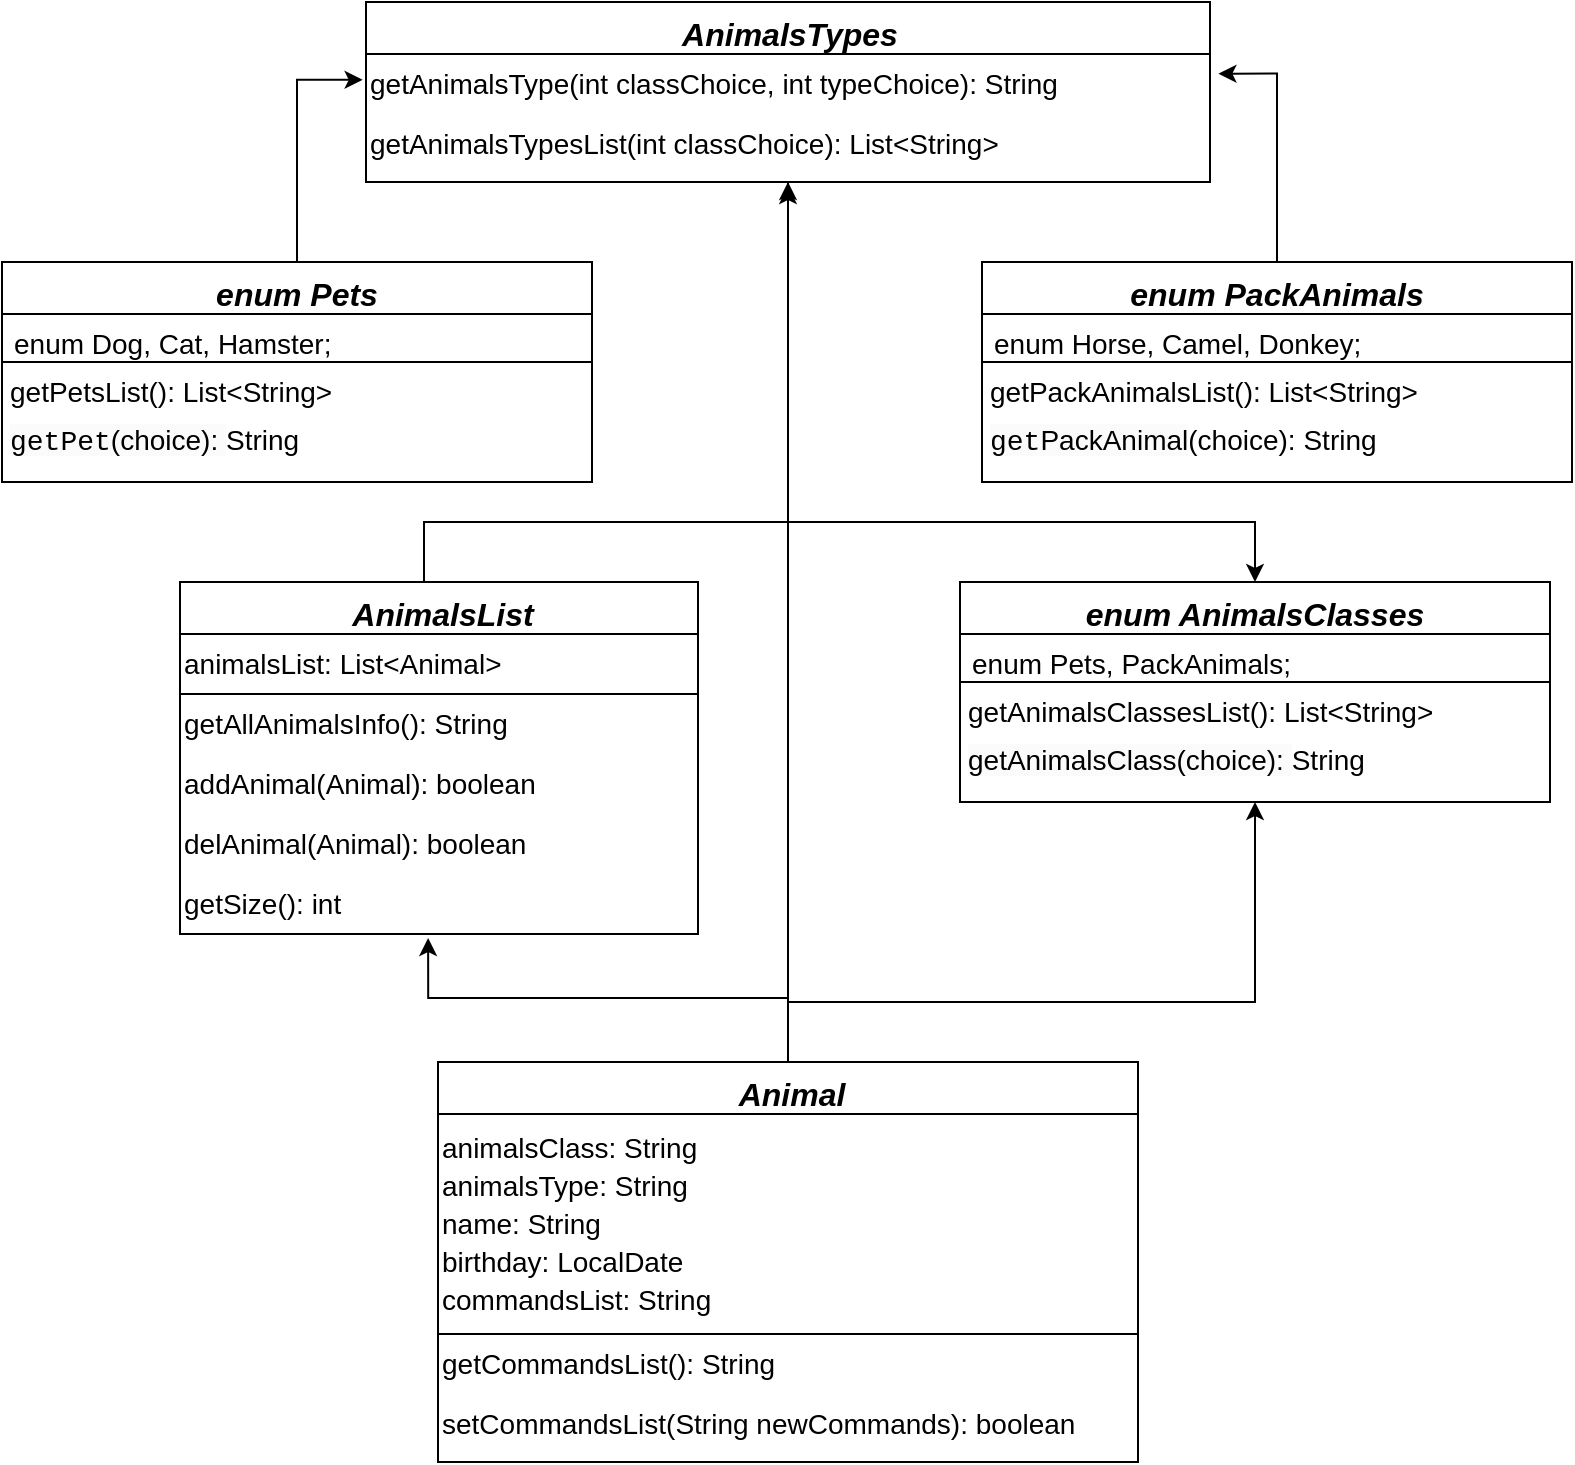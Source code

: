 <mxfile version="24.8.2">
  <diagram id="C5RBs43oDa-KdzZeNtuy" name="Page-1">
    <mxGraphModel dx="1760" dy="868" grid="1" gridSize="10" guides="1" tooltips="1" connect="1" arrows="1" fold="1" page="1" pageScale="1" pageWidth="827" pageHeight="1169" math="0" shadow="0">
      <root>
        <mxCell id="WIyWlLk6GJQsqaUBKTNV-0" />
        <mxCell id="WIyWlLk6GJQsqaUBKTNV-1" parent="WIyWlLk6GJQsqaUBKTNV-0" />
        <mxCell id="zkfFHV4jXpPFQw0GAbJ--0" value="enum AnimalsClasses" style="swimlane;fontStyle=3;align=center;verticalAlign=top;childLayout=stackLayout;horizontal=1;startSize=26;horizontalStack=0;resizeParent=1;resizeLast=0;collapsible=1;marginBottom=0;rounded=0;shadow=0;strokeWidth=1;fontSize=16;container=0;" parent="WIyWlLk6GJQsqaUBKTNV-1" vertex="1">
          <mxGeometry x="500" y="320" width="295" height="110" as="geometry">
            <mxRectangle x="310" y="20" width="160" height="26" as="alternateBounds" />
          </mxGeometry>
        </mxCell>
        <mxCell id="zkfFHV4jXpPFQw0GAbJ--1" value="enum Pets, PackAnimals;" style="text;align=left;verticalAlign=top;spacingLeft=4;spacingRight=4;overflow=hidden;rotatable=0;points=[[0,0.5],[1,0.5]];portConstraint=eastwest;fontSize=14;container=0;strokeColor=default;" parent="zkfFHV4jXpPFQw0GAbJ--0" vertex="1">
          <mxGeometry y="26" width="295" height="24" as="geometry" />
        </mxCell>
        <mxCell id="9Qz7oygmxvyIA7aPLoJ9-54" value="getAnimalsClassesList(): List&lt;String&gt;" style="text;align=left;verticalAlign=top;spacingLeft=2;spacingRight=4;overflow=hidden;rotatable=0;points=[[0,0.5],[1,0.5]];portConstraint=eastwest;fontSize=14;container=0;" vertex="1" parent="zkfFHV4jXpPFQw0GAbJ--0">
          <mxGeometry y="50" width="295" height="24" as="geometry" />
        </mxCell>
        <mxCell id="9Qz7oygmxvyIA7aPLoJ9-55" value="&lt;span style=&quot;color: rgb(0, 0, 0); font-family: Helvetica; font-size: 14px; font-style: normal; font-variant-ligatures: normal; font-variant-caps: normal; font-weight: 400; letter-spacing: normal; orphans: 2; text-indent: 0px; text-transform: none; widows: 2; word-spacing: 0px; -webkit-text-stroke-width: 0px; white-space: nowrap; background-color: rgb(251, 251, 251); text-decoration-thickness: initial; text-decoration-style: initial; text-decoration-color: initial; float: none; display: inline !important;&quot;&gt;getAnimalsClass(choice):&amp;nbsp;&lt;/span&gt;&lt;span style=&quot;font-size: 14px;&quot;&gt;String&lt;/span&gt;" style="text;html=1;align=left;verticalAlign=middle;resizable=0;points=[];autosize=1;strokeColor=none;fillColor=none;spacingLeft=2;" vertex="1" parent="zkfFHV4jXpPFQw0GAbJ--0">
          <mxGeometry y="74" width="295" height="30" as="geometry" />
        </mxCell>
        <mxCell id="9Qz7oygmxvyIA7aPLoJ9-56" value="enum Pets" style="swimlane;fontStyle=3;align=center;verticalAlign=top;childLayout=stackLayout;horizontal=1;startSize=26;horizontalStack=0;resizeParent=1;resizeLast=0;collapsible=1;marginBottom=0;rounded=0;shadow=0;strokeWidth=1;fontSize=16;container=0;" vertex="1" parent="WIyWlLk6GJQsqaUBKTNV-1">
          <mxGeometry x="21" y="160" width="295" height="110" as="geometry">
            <mxRectangle x="310" y="20" width="160" height="26" as="alternateBounds" />
          </mxGeometry>
        </mxCell>
        <mxCell id="9Qz7oygmxvyIA7aPLoJ9-57" value="enum Dog, Cat, Hamster;" style="text;align=left;verticalAlign=top;spacingLeft=4;spacingRight=4;overflow=hidden;rotatable=0;points=[[0,0.5],[1,0.5]];portConstraint=eastwest;fontSize=14;container=0;strokeColor=default;" vertex="1" parent="9Qz7oygmxvyIA7aPLoJ9-56">
          <mxGeometry y="26" width="295" height="24" as="geometry" />
        </mxCell>
        <mxCell id="9Qz7oygmxvyIA7aPLoJ9-58" value="getPetsList(): List&lt;String&gt; " style="text;align=left;verticalAlign=top;spacingLeft=2;spacingRight=4;overflow=hidden;rotatable=0;points=[[0,0.5],[1,0.5]];portConstraint=eastwest;fontSize=14;container=0;" vertex="1" parent="9Qz7oygmxvyIA7aPLoJ9-56">
          <mxGeometry y="50" width="295" height="24" as="geometry" />
        </mxCell>
        <mxCell id="9Qz7oygmxvyIA7aPLoJ9-59" value="&lt;font style=&quot;font-size: 14px;&quot;&gt;&lt;span style=&quot;font-family: Helvetica; font-style: normal; font-variant-ligatures: normal; font-variant-caps: normal; font-weight: 400; letter-spacing: normal; orphans: 2; text-indent: 0px; text-transform: none; widows: 2; word-spacing: 0px; -webkit-text-stroke-width: 0px; white-space: nowrap; background-color: rgb(251, 251, 251); text-decoration-thickness: initial; text-decoration-style: initial; text-decoration-color: initial; float: none; display: inline !important;&quot;&gt;&lt;span style=&quot;font-family: Consolas, &amp;quot;Courier New&amp;quot;, monospace; white-space-collapse: preserve;&quot;&gt;getPet&lt;/span&gt;(choice):&amp;nbsp;&lt;/span&gt;String&lt;/font&gt;" style="text;html=1;align=left;verticalAlign=middle;resizable=0;points=[];autosize=1;strokeColor=none;fillColor=none;spacingLeft=2;" vertex="1" parent="9Qz7oygmxvyIA7aPLoJ9-56">
          <mxGeometry y="74" width="295" height="30" as="geometry" />
        </mxCell>
        <mxCell id="9Qz7oygmxvyIA7aPLoJ9-60" value="enum PackAnimals" style="swimlane;fontStyle=3;align=center;verticalAlign=top;childLayout=stackLayout;horizontal=1;startSize=26;horizontalStack=0;resizeParent=1;resizeLast=0;collapsible=1;marginBottom=0;rounded=0;shadow=0;strokeWidth=1;fontSize=16;container=0;" vertex="1" parent="WIyWlLk6GJQsqaUBKTNV-1">
          <mxGeometry x="511" y="160" width="295" height="110" as="geometry">
            <mxRectangle x="310" y="20" width="160" height="26" as="alternateBounds" />
          </mxGeometry>
        </mxCell>
        <mxCell id="9Qz7oygmxvyIA7aPLoJ9-61" value="enum Horse, Camel, Donkey;" style="text;align=left;verticalAlign=top;spacingLeft=4;spacingRight=4;overflow=hidden;rotatable=0;points=[[0,0.5],[1,0.5]];portConstraint=eastwest;fontSize=14;container=0;strokeColor=default;" vertex="1" parent="9Qz7oygmxvyIA7aPLoJ9-60">
          <mxGeometry y="26" width="295" height="24" as="geometry" />
        </mxCell>
        <mxCell id="9Qz7oygmxvyIA7aPLoJ9-62" value="getPackAnimalsList(): List&lt;String&gt; " style="text;align=left;verticalAlign=top;spacingLeft=2;spacingRight=4;overflow=hidden;rotatable=0;points=[[0,0.5],[1,0.5]];portConstraint=eastwest;fontSize=14;container=0;" vertex="1" parent="9Qz7oygmxvyIA7aPLoJ9-60">
          <mxGeometry y="50" width="295" height="24" as="geometry" />
        </mxCell>
        <mxCell id="9Qz7oygmxvyIA7aPLoJ9-63" value="&lt;font style=&quot;font-size: 14px;&quot;&gt;&lt;span style=&quot;font-family: Helvetica; font-style: normal; font-variant-ligatures: normal; font-variant-caps: normal; font-weight: 400; letter-spacing: normal; orphans: 2; text-indent: 0px; text-transform: none; widows: 2; word-spacing: 0px; -webkit-text-stroke-width: 0px; white-space: nowrap; background-color: rgb(251, 251, 251); text-decoration-thickness: initial; text-decoration-style: initial; text-decoration-color: initial; float: none; display: inline !important;&quot;&gt;&lt;span style=&quot;font-family: Consolas, &amp;quot;Courier New&amp;quot;, monospace; white-space-collapse: preserve;&quot;&gt;get&lt;/span&gt;PackAnimal&lt;/span&gt;&lt;/font&gt;&lt;span style=&quot;font-size: 14px;&quot;&gt;(choice):&amp;nbsp;&lt;/span&gt;&lt;span style=&quot;font-size: 14px; background-color: initial;&quot;&gt;String&lt;/span&gt;" style="text;html=1;align=left;verticalAlign=middle;resizable=0;points=[];autosize=1;strokeColor=none;fillColor=none;spacingLeft=2;" vertex="1" parent="9Qz7oygmxvyIA7aPLoJ9-60">
          <mxGeometry y="74" width="295" height="30" as="geometry" />
        </mxCell>
        <mxCell id="9Qz7oygmxvyIA7aPLoJ9-77" style="edgeStyle=orthogonalEdgeStyle;rounded=0;orthogonalLoop=1;jettySize=auto;html=1;exitX=0.5;exitY=1;exitDx=0;exitDy=0;entryX=0.5;entryY=0;entryDx=0;entryDy=0;" edge="1" parent="WIyWlLk6GJQsqaUBKTNV-1" source="9Qz7oygmxvyIA7aPLoJ9-64" target="zkfFHV4jXpPFQw0GAbJ--0">
          <mxGeometry relative="1" as="geometry">
            <Array as="points">
              <mxPoint x="414" y="290" />
              <mxPoint x="648" y="290" />
            </Array>
          </mxGeometry>
        </mxCell>
        <mxCell id="9Qz7oygmxvyIA7aPLoJ9-64" value="AnimalsTypes" style="swimlane;fontStyle=3;align=center;verticalAlign=top;childLayout=stackLayout;horizontal=1;startSize=26;horizontalStack=0;resizeParent=1;resizeLast=0;collapsible=1;marginBottom=0;rounded=0;shadow=0;strokeWidth=1;fontSize=16;container=0;spacingLeft=2;" vertex="1" parent="WIyWlLk6GJQsqaUBKTNV-1">
          <mxGeometry x="203" y="30" width="422" height="90" as="geometry">
            <mxRectangle x="310" y="20" width="160" height="26" as="alternateBounds" />
          </mxGeometry>
        </mxCell>
        <mxCell id="9Qz7oygmxvyIA7aPLoJ9-68" value="&lt;div style=&quot;font-size: 14px; line-height: 19px; white-space-collapse: preserve;&quot;&gt;&lt;span style=&quot;background-color: rgb(255, 255, 255);&quot;&gt;getAnimalsType(int classChoice, int typeChoice): &lt;/span&gt;&lt;span style=&quot;background-color: rgb(255, 255, 255);&quot;&gt;String &lt;/span&gt;&lt;/div&gt;" style="text;html=1;align=left;verticalAlign=middle;resizable=0;points=[];autosize=1;strokeColor=none;fillColor=none;" vertex="1" parent="9Qz7oygmxvyIA7aPLoJ9-64">
          <mxGeometry y="26" width="422" height="30" as="geometry" />
        </mxCell>
        <mxCell id="9Qz7oygmxvyIA7aPLoJ9-69" value="&lt;div style=&quot;font-size: 14px; line-height: 19px; white-space-collapse: preserve;&quot;&gt;&lt;span style=&quot;background-color: rgb(255, 255, 255);&quot;&gt;&lt;font face=&quot;Helvetica&quot;&gt;getAnimalsTypesList(int classChoice): &lt;/font&gt;&lt;/span&gt;&lt;span style=&quot;background-color: rgb(255, 255, 255);&quot;&gt;List&amp;lt;String&amp;gt; &lt;/span&gt;&lt;/div&gt;" style="text;html=1;align=left;verticalAlign=middle;resizable=0;points=[];autosize=1;strokeColor=none;fillColor=none;" vertex="1" parent="9Qz7oygmxvyIA7aPLoJ9-64">
          <mxGeometry y="56" width="422" height="30" as="geometry" />
        </mxCell>
        <mxCell id="9Qz7oygmxvyIA7aPLoJ9-70" style="edgeStyle=orthogonalEdgeStyle;rounded=0;orthogonalLoop=1;jettySize=auto;html=1;exitX=0.5;exitY=0;exitDx=0;exitDy=0;entryX=-0.004;entryY=0.431;entryDx=0;entryDy=0;entryPerimeter=0;" edge="1" parent="WIyWlLk6GJQsqaUBKTNV-1" source="9Qz7oygmxvyIA7aPLoJ9-56" target="9Qz7oygmxvyIA7aPLoJ9-68">
          <mxGeometry relative="1" as="geometry">
            <Array as="points">
              <mxPoint x="168" y="69" />
            </Array>
          </mxGeometry>
        </mxCell>
        <mxCell id="9Qz7oygmxvyIA7aPLoJ9-71" style="edgeStyle=orthogonalEdgeStyle;rounded=0;orthogonalLoop=1;jettySize=auto;html=1;exitX=0.5;exitY=0;exitDx=0;exitDy=0;entryX=1.01;entryY=0.328;entryDx=0;entryDy=0;entryPerimeter=0;" edge="1" parent="WIyWlLk6GJQsqaUBKTNV-1" source="9Qz7oygmxvyIA7aPLoJ9-60" target="9Qz7oygmxvyIA7aPLoJ9-68">
          <mxGeometry relative="1" as="geometry">
            <Array as="points">
              <mxPoint x="658" y="66" />
            </Array>
          </mxGeometry>
        </mxCell>
        <mxCell id="9Qz7oygmxvyIA7aPLoJ9-78" style="edgeStyle=orthogonalEdgeStyle;rounded=0;orthogonalLoop=1;jettySize=auto;html=1;exitX=0.5;exitY=0;exitDx=0;exitDy=0;entryX=0.5;entryY=1;entryDx=0;entryDy=0;" edge="1" parent="WIyWlLk6GJQsqaUBKTNV-1" source="9Qz7oygmxvyIA7aPLoJ9-73" target="9Qz7oygmxvyIA7aPLoJ9-64">
          <mxGeometry relative="1" as="geometry">
            <Array as="points">
              <mxPoint x="232" y="290" />
              <mxPoint x="414" y="290" />
            </Array>
          </mxGeometry>
        </mxCell>
        <mxCell id="9Qz7oygmxvyIA7aPLoJ9-73" value="AnimalsList" style="swimlane;fontStyle=3;align=center;verticalAlign=top;childLayout=stackLayout;horizontal=1;startSize=26;horizontalStack=0;resizeParent=1;resizeLast=0;collapsible=1;marginBottom=0;rounded=0;shadow=0;strokeWidth=1;fontSize=16;container=0;spacingLeft=4;" vertex="1" parent="WIyWlLk6GJQsqaUBKTNV-1">
          <mxGeometry x="110" y="320" width="259" height="176" as="geometry">
            <mxRectangle x="310" y="20" width="160" height="26" as="alternateBounds" />
          </mxGeometry>
        </mxCell>
        <mxCell id="9Qz7oygmxvyIA7aPLoJ9-74" value="&lt;div style=&quot;font-size: 14px; line-height: 19px; white-space-collapse: preserve;&quot;&gt;&lt;div style=&quot;line-height: 19px;&quot;&gt;&lt;span style=&quot;background-color: rgb(255, 255, 255);&quot;&gt;&lt;font face=&quot;Helvetica&quot;&gt;animalsList: &lt;/font&gt;&lt;/span&gt;&lt;span style=&quot;background-color: rgb(255, 255, 255);&quot;&gt;List&amp;lt;Animal&amp;gt; &lt;/span&gt;&lt;/div&gt;&lt;/div&gt;" style="text;html=1;align=left;verticalAlign=middle;resizable=0;points=[];autosize=1;strokeColor=default;" vertex="1" parent="9Qz7oygmxvyIA7aPLoJ9-73">
          <mxGeometry y="26" width="259" height="30" as="geometry" />
        </mxCell>
        <mxCell id="9Qz7oygmxvyIA7aPLoJ9-75" value="&lt;div style=&quot;font-size: 14px; line-height: 19px; white-space-collapse: preserve;&quot;&gt;&lt;div style=&quot;line-height: 19px;&quot;&gt;&lt;span style=&quot;background-color: rgb(255, 255, 255);&quot;&gt;&lt;font face=&quot;Helvetica&quot;&gt;getAllAnimalsInfo(): &lt;/font&gt;&lt;/span&gt;&lt;span style=&quot;background-color: rgb(255, 255, 255);&quot;&gt;String &lt;/span&gt;&lt;/div&gt;&lt;/div&gt;" style="text;html=1;align=left;verticalAlign=middle;resizable=0;points=[];autosize=1;strokeColor=none;fillColor=none;" vertex="1" parent="9Qz7oygmxvyIA7aPLoJ9-73">
          <mxGeometry y="56" width="259" height="30" as="geometry" />
        </mxCell>
        <mxCell id="9Qz7oygmxvyIA7aPLoJ9-76" value="&lt;div style=&quot;font-size: 14px; line-height: 19px; white-space-collapse: preserve;&quot;&gt;&lt;span style=&quot;background-color: rgb(255, 255, 255);&quot;&gt;&lt;font face=&quot;Helvetica&quot;&gt;addAnimal(Animal): boolean&lt;/font&gt;&lt;/span&gt;&lt;/div&gt;" style="text;html=1;align=left;verticalAlign=middle;resizable=0;points=[];autosize=1;strokeColor=none;fillColor=none;" vertex="1" parent="9Qz7oygmxvyIA7aPLoJ9-73">
          <mxGeometry y="86" width="259" height="30" as="geometry" />
        </mxCell>
        <mxCell id="9Qz7oygmxvyIA7aPLoJ9-79" value="&lt;span style=&quot;font-size: 14px; white-space-collapse: preserve; background-color: rgb(255, 255, 255);&quot;&gt;delAnimal(Animal): boolean&lt;/span&gt;" style="text;html=1;align=left;verticalAlign=middle;resizable=0;points=[];autosize=1;strokeColor=none;fillColor=none;" vertex="1" parent="9Qz7oygmxvyIA7aPLoJ9-73">
          <mxGeometry y="116" width="259" height="30" as="geometry" />
        </mxCell>
        <mxCell id="9Qz7oygmxvyIA7aPLoJ9-80" value="&lt;div style=&quot;font-size: 14px; line-height: 19px; white-space-collapse: preserve;&quot;&gt;&lt;span style=&quot;background-color: rgb(255, 255, 255);&quot;&gt;&lt;font face=&quot;Helvetica&quot;&gt;getSize(): &lt;/font&gt;&lt;/span&gt;&lt;span style=&quot;background-color: rgb(255, 255, 255);&quot;&gt;int &lt;/span&gt;&lt;/div&gt;" style="text;html=1;align=left;verticalAlign=middle;resizable=0;points=[];autosize=1;strokeColor=none;fillColor=none;" vertex="1" parent="9Qz7oygmxvyIA7aPLoJ9-73">
          <mxGeometry y="146" width="259" height="30" as="geometry" />
        </mxCell>
        <mxCell id="9Qz7oygmxvyIA7aPLoJ9-95" style="edgeStyle=orthogonalEdgeStyle;rounded=0;orthogonalLoop=1;jettySize=auto;html=1;exitX=0.5;exitY=0;exitDx=0;exitDy=0;entryX=0.5;entryY=1;entryDx=0;entryDy=0;" edge="1" parent="WIyWlLk6GJQsqaUBKTNV-1" source="9Qz7oygmxvyIA7aPLoJ9-81" target="zkfFHV4jXpPFQw0GAbJ--0">
          <mxGeometry relative="1" as="geometry">
            <Array as="points">
              <mxPoint x="414" y="530" />
              <mxPoint x="647" y="530" />
            </Array>
          </mxGeometry>
        </mxCell>
        <mxCell id="9Qz7oygmxvyIA7aPLoJ9-81" value="Animal" style="swimlane;fontStyle=3;align=center;verticalAlign=top;childLayout=stackLayout;horizontal=1;startSize=26;horizontalStack=0;resizeParent=1;resizeLast=0;collapsible=1;marginBottom=0;rounded=0;shadow=0;strokeWidth=1;fontSize=16;container=0;spacingLeft=4;labelBackgroundColor=none;textShadow=0;fillColor=none;" vertex="1" parent="WIyWlLk6GJQsqaUBKTNV-1">
          <mxGeometry x="239" y="560" width="350" height="200" as="geometry">
            <mxRectangle x="310" y="20" width="160" height="26" as="alternateBounds" />
          </mxGeometry>
        </mxCell>
        <mxCell id="9Qz7oygmxvyIA7aPLoJ9-82" value="&lt;div style=&quot;font-size: 14px; line-height: 19px; white-space-collapse: preserve;&quot;&gt;&lt;div style=&quot;line-height: 19px; font-size: 14px;&quot;&gt;&lt;div style=&quot;line-height: 19px; font-size: 14px;&quot;&gt;&lt;div style=&quot;font-size: 14px;&quot;&gt;&lt;span style=&quot;background-color: rgb(255, 255, 255); font-size: 14px;&quot;&gt;&lt;font style=&quot;font-size: 14px;&quot; face=&quot;Helvetica&quot;&gt;animalsClass: &lt;/font&gt;&lt;/span&gt;&lt;span style=&quot;background-color: rgb(255, 255, 255); font-size: 14px;&quot;&gt;String &lt;/span&gt;&lt;/div&gt;&lt;div style=&quot;font-size: 14px;&quot;&gt;&lt;span style=&quot;background-color: rgb(255, 255, 255); font-size: 14px;&quot;&gt;&lt;font face=&quot;Helvetica&quot; style=&quot;font-size: 14px;&quot;&gt;animalsType: &lt;/font&gt;&lt;/span&gt;&lt;span style=&quot;background-color: rgb(255, 255, 255); font-size: 14px;&quot;&gt;String &lt;/span&gt;&lt;/div&gt;&lt;div style=&quot;font-size: 14px;&quot;&gt;&lt;span style=&quot;background-color: rgb(255, 255, 255); font-size: 14px;&quot;&gt;&lt;font style=&quot;font-size: 14px;&quot; face=&quot;Helvetica&quot;&gt;&lt;font style=&quot;font-size: 14px;&quot;&gt;name: &lt;/font&gt;&lt;/font&gt;&lt;/span&gt;&lt;span style=&quot;background-color: rgb(255, 255, 255); font-size: 14px;&quot;&gt;String &lt;/span&gt;&lt;/div&gt;&lt;div style=&quot;font-size: 14px;&quot;&gt;&lt;span style=&quot;background-color: rgb(255, 255, 255); font-size: 14px;&quot;&gt;&lt;font face=&quot;Helvetica&quot; style=&quot;font-size: 14px;&quot;&gt;birthday: &lt;/font&gt;&lt;/span&gt;&lt;span style=&quot;background-color: rgb(255, 255, 255); font-size: 14px;&quot;&gt;LocalDate &lt;/span&gt;&lt;/div&gt;&lt;div style=&quot;font-size: 14px;&quot;&gt;&lt;span style=&quot;background-color: rgb(255, 255, 255); font-size: 14px;&quot;&gt;&lt;font face=&quot;Helvetica&quot; style=&quot;font-size: 14px;&quot;&gt;commandsList: &lt;/font&gt;&lt;/span&gt;&lt;span style=&quot;background-color: rgb(255, 255, 255); font-size: 14px;&quot;&gt;String &lt;/span&gt;&lt;/div&gt;&lt;/div&gt;&lt;/div&gt;&lt;/div&gt;" style="text;html=1;align=left;verticalAlign=middle;resizable=0;points=[];autosize=1;strokeColor=default;fontSize=14;" vertex="1" parent="9Qz7oygmxvyIA7aPLoJ9-81">
          <mxGeometry y="26" width="350" height="110" as="geometry" />
        </mxCell>
        <mxCell id="9Qz7oygmxvyIA7aPLoJ9-83" value="&lt;div style=&quot;font-size: 14px; line-height: 19px; white-space-collapse: preserve;&quot;&gt;&lt;div style=&quot;line-height: 19px; font-size: 14px;&quot;&gt;&lt;div style=&quot;line-height: 19px; font-size: 14px;&quot;&gt;&lt;font style=&quot;background-color: rgb(255, 255, 255); font-size: 14px;&quot; face=&quot;Helvetica&quot;&gt;getCommandsList(): &lt;/font&gt;&lt;span style=&quot;background-color: rgb(255, 255, 255);&quot;&gt;String &lt;/span&gt;&lt;/div&gt;&lt;/div&gt;&lt;/div&gt;" style="text;html=1;align=left;verticalAlign=middle;resizable=0;points=[];autosize=1;strokeColor=none;fillColor=none;fontSize=14;" vertex="1" parent="9Qz7oygmxvyIA7aPLoJ9-81">
          <mxGeometry y="136" width="350" height="30" as="geometry" />
        </mxCell>
        <mxCell id="9Qz7oygmxvyIA7aPLoJ9-84" value="&lt;div style=&quot;font-size: 14px; line-height: 19px; white-space-collapse: preserve;&quot;&gt;&lt;div style=&quot;line-height: 19px; font-size: 14px;&quot;&gt;&lt;font style=&quot;background-color: rgb(255, 255, 255); font-size: 14px;&quot; face=&quot;Helvetica&quot;&gt;setCommandsList(String newCommands): &lt;/font&gt;&lt;span style=&quot;background-color: rgb(255, 255, 255);&quot;&gt;boolean &lt;/span&gt;&lt;/div&gt;&lt;/div&gt;" style="text;html=1;align=left;verticalAlign=middle;resizable=0;points=[];autosize=1;strokeColor=none;fillColor=none;fontSize=14;" vertex="1" parent="9Qz7oygmxvyIA7aPLoJ9-81">
          <mxGeometry y="166" width="350" height="30" as="geometry" />
        </mxCell>
        <mxCell id="9Qz7oygmxvyIA7aPLoJ9-96" style="edgeStyle=orthogonalEdgeStyle;rounded=0;orthogonalLoop=1;jettySize=auto;html=1;exitX=0.5;exitY=0;exitDx=0;exitDy=0;entryX=0.479;entryY=1.067;entryDx=0;entryDy=0;entryPerimeter=0;" edge="1" parent="WIyWlLk6GJQsqaUBKTNV-1" source="9Qz7oygmxvyIA7aPLoJ9-81" target="9Qz7oygmxvyIA7aPLoJ9-80">
          <mxGeometry relative="1" as="geometry" />
        </mxCell>
        <mxCell id="9Qz7oygmxvyIA7aPLoJ9-97" style="edgeStyle=orthogonalEdgeStyle;rounded=0;orthogonalLoop=1;jettySize=auto;html=1;exitX=0.5;exitY=0;exitDx=0;exitDy=0;entryX=0.5;entryY=1.2;entryDx=0;entryDy=0;entryPerimeter=0;" edge="1" parent="WIyWlLk6GJQsqaUBKTNV-1" source="9Qz7oygmxvyIA7aPLoJ9-81" target="9Qz7oygmxvyIA7aPLoJ9-69">
          <mxGeometry relative="1" as="geometry" />
        </mxCell>
      </root>
    </mxGraphModel>
  </diagram>
</mxfile>
